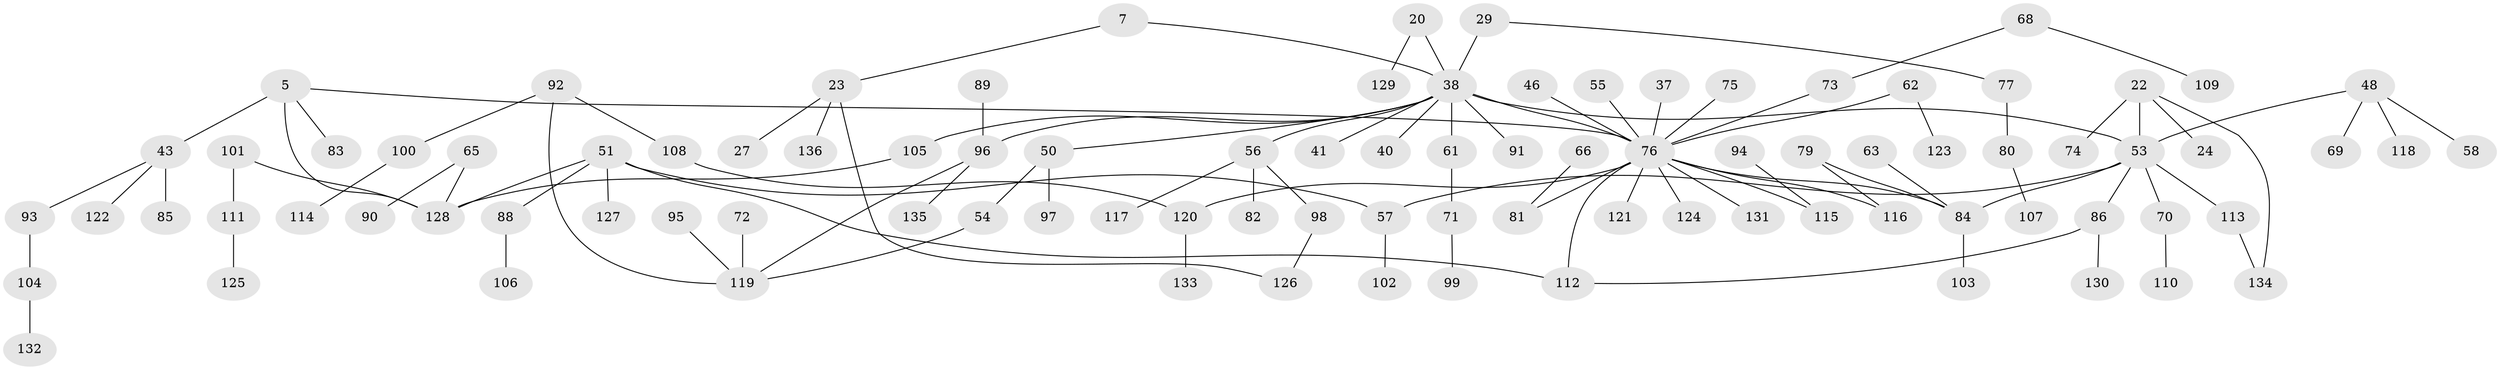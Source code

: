 // original degree distribution, {10: 0.007352941176470588, 4: 0.09558823529411764, 5: 0.029411764705882353, 6: 0.014705882352941176, 2: 0.25, 7: 0.014705882352941176, 3: 0.16911764705882354, 1: 0.41911764705882354}
// Generated by graph-tools (version 1.1) at 2025/44/03/04/25 21:44:59]
// undirected, 95 vertices, 104 edges
graph export_dot {
graph [start="1"]
  node [color=gray90,style=filled];
  5;
  7;
  20;
  22 [super="+11+14+21"];
  23;
  24;
  27;
  29;
  37;
  38 [super="+1+4"];
  40;
  41;
  43 [super="+12"];
  46;
  48 [super="+13+47+31"];
  50 [super="+49"];
  51 [super="+9"];
  53 [super="+3+10"];
  54;
  55;
  56;
  57;
  58;
  61;
  62;
  63;
  65;
  66;
  68;
  69;
  70;
  71;
  72;
  73 [super="+34"];
  74;
  75;
  76 [super="+32+64"];
  77;
  79;
  80;
  81 [super="+60"];
  82;
  83;
  84 [super="+18+36"];
  85;
  86 [super="+19"];
  88;
  89;
  90;
  91;
  92;
  93;
  94;
  95;
  96 [super="+28"];
  97;
  98;
  99;
  100;
  101;
  102;
  103;
  104;
  105;
  106;
  107;
  108;
  109;
  110;
  111;
  112;
  113;
  114;
  115 [super="+87"];
  116 [super="+67"];
  117;
  118;
  119 [super="+44"];
  120 [super="+78"];
  121;
  122;
  123;
  124;
  125;
  126;
  127;
  128 [super="+35"];
  129;
  130;
  131;
  132;
  133;
  134;
  135;
  136;
  5 -- 43 [weight=2];
  5 -- 83;
  5 -- 76;
  5 -- 128;
  7 -- 23;
  7 -- 38;
  20 -- 129;
  20 -- 38;
  22 -- 24;
  22 -- 134;
  22 -- 74;
  22 -- 53;
  23 -- 27;
  23 -- 136;
  23 -- 126;
  29 -- 77;
  29 -- 38;
  37 -- 76;
  38 -- 41;
  38 -- 91;
  38 -- 105;
  38 -- 40;
  38 -- 76 [weight=4];
  38 -- 61;
  38 -- 53 [weight=2];
  38 -- 56;
  38 -- 96;
  38 -- 50;
  43 -- 85;
  43 -- 122;
  43 -- 93;
  46 -- 76;
  48 -- 58;
  48 -- 69;
  48 -- 53;
  48 -- 118;
  50 -- 97;
  50 -- 54;
  51 -- 127;
  51 -- 57;
  51 -- 88;
  51 -- 112;
  51 -- 128;
  53 -- 113;
  53 -- 70;
  53 -- 86 [weight=2];
  53 -- 57;
  53 -- 84;
  54 -- 119;
  55 -- 76;
  56 -- 82;
  56 -- 98;
  56 -- 117;
  57 -- 102;
  61 -- 71;
  62 -- 123;
  62 -- 76;
  63 -- 84;
  65 -- 90;
  65 -- 128;
  66 -- 81;
  68 -- 109;
  68 -- 73;
  70 -- 110;
  71 -- 99;
  72 -- 119;
  73 -- 76;
  75 -- 76;
  76 -- 131;
  76 -- 112;
  76 -- 121;
  76 -- 124;
  76 -- 84;
  76 -- 81;
  76 -- 116;
  76 -- 120;
  76 -- 115;
  77 -- 80;
  79 -- 84;
  79 -- 116;
  80 -- 107;
  84 -- 103;
  86 -- 130;
  86 -- 112;
  88 -- 106;
  89 -- 96;
  92 -- 100;
  92 -- 108;
  92 -- 119;
  93 -- 104;
  94 -- 115;
  95 -- 119;
  96 -- 135;
  96 -- 119;
  98 -- 126;
  100 -- 114;
  101 -- 111;
  101 -- 128;
  104 -- 132;
  105 -- 128;
  108 -- 120;
  111 -- 125;
  113 -- 134;
  120 -- 133;
}

